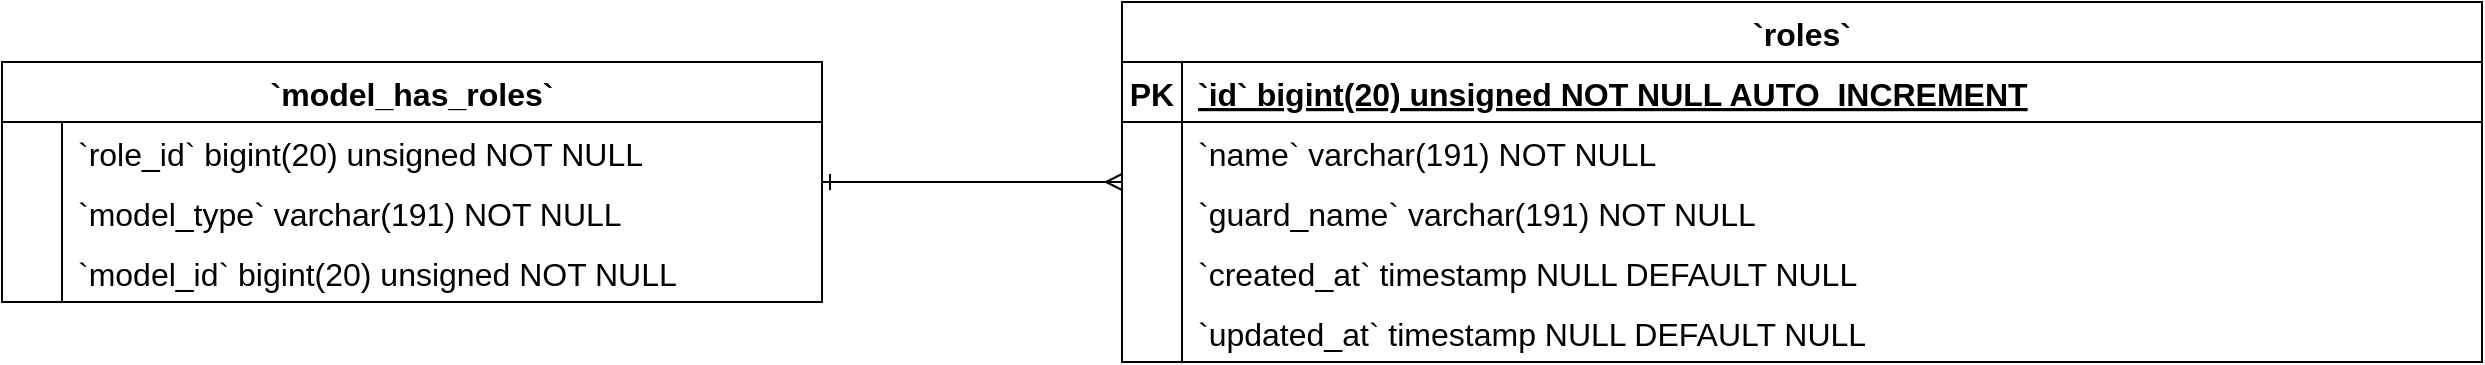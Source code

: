 <mxfile version="24.3.1" type="github">
  <diagram name="Page-1" id="95cCnDMmfdy28j067dJy">
    <mxGraphModel dx="1362" dy="266" grid="1" gridSize="10" guides="1" tooltips="1" connect="1" arrows="1" fold="1" page="1" pageScale="1" pageWidth="850" pageHeight="1100" math="0" shadow="0">
      <root>
        <mxCell id="0" />
        <mxCell id="1" parent="0" />
        <mxCell id="4dZT9mw-KlEHHDTTk7k8-1" value="`roles`" style="shape=table;startSize=30;container=1;collapsible=1;childLayout=tableLayout;fixedRows=1;rowLines=0;fontStyle=1;align=center;resizeLast=1;fontSize=16;" parent="1" vertex="1">
          <mxGeometry x="70" y="110" width="680" height="180" as="geometry" />
        </mxCell>
        <mxCell id="4dZT9mw-KlEHHDTTk7k8-2" value="" style="shape=tableRow;horizontal=0;startSize=0;swimlaneHead=0;swimlaneBody=0;fillColor=none;collapsible=0;dropTarget=0;points=[[0,0.5],[1,0.5]];portConstraint=eastwest;strokeColor=inherit;top=0;left=0;right=0;bottom=1;fontSize=16;" parent="4dZT9mw-KlEHHDTTk7k8-1" vertex="1">
          <mxGeometry y="30" width="680" height="30" as="geometry" />
        </mxCell>
        <mxCell id="4dZT9mw-KlEHHDTTk7k8-3" value="PK" style="shape=partialRectangle;overflow=hidden;connectable=0;fillColor=none;strokeColor=inherit;top=0;left=0;bottom=0;right=0;fontStyle=1;fontSize=16;" parent="4dZT9mw-KlEHHDTTk7k8-2" vertex="1">
          <mxGeometry width="30" height="30" as="geometry">
            <mxRectangle width="30" height="30" as="alternateBounds" />
          </mxGeometry>
        </mxCell>
        <mxCell id="4dZT9mw-KlEHHDTTk7k8-4" value="`id` bigint(20) unsigned NOT NULL AUTO_INCREMENT" style="shape=partialRectangle;overflow=hidden;connectable=0;fillColor=none;align=left;strokeColor=inherit;top=0;left=0;bottom=0;right=0;spacingLeft=6;fontStyle=5;fontSize=16;" parent="4dZT9mw-KlEHHDTTk7k8-2" vertex="1">
          <mxGeometry x="30" width="650" height="30" as="geometry">
            <mxRectangle width="650" height="30" as="alternateBounds" />
          </mxGeometry>
        </mxCell>
        <mxCell id="4dZT9mw-KlEHHDTTk7k8-5" value="" style="shape=tableRow;horizontal=0;startSize=0;swimlaneHead=0;swimlaneBody=0;fillColor=none;collapsible=0;dropTarget=0;points=[[0,0.5],[1,0.5]];portConstraint=eastwest;strokeColor=inherit;top=0;left=0;right=0;bottom=0;fontSize=16;" parent="4dZT9mw-KlEHHDTTk7k8-1" vertex="1">
          <mxGeometry y="60" width="680" height="30" as="geometry" />
        </mxCell>
        <mxCell id="4dZT9mw-KlEHHDTTk7k8-6" value="" style="shape=partialRectangle;overflow=hidden;connectable=0;fillColor=none;strokeColor=inherit;top=0;left=0;bottom=0;right=0;fontSize=16;" parent="4dZT9mw-KlEHHDTTk7k8-5" vertex="1">
          <mxGeometry width="30" height="30" as="geometry">
            <mxRectangle width="30" height="30" as="alternateBounds" />
          </mxGeometry>
        </mxCell>
        <mxCell id="4dZT9mw-KlEHHDTTk7k8-7" value="`name` varchar(191) NOT NULL" style="shape=partialRectangle;overflow=hidden;connectable=0;fillColor=none;align=left;strokeColor=inherit;top=0;left=0;bottom=0;right=0;spacingLeft=6;fontSize=16;" parent="4dZT9mw-KlEHHDTTk7k8-5" vertex="1">
          <mxGeometry x="30" width="650" height="30" as="geometry">
            <mxRectangle width="650" height="30" as="alternateBounds" />
          </mxGeometry>
        </mxCell>
        <mxCell id="4dZT9mw-KlEHHDTTk7k8-8" value="" style="shape=tableRow;horizontal=0;startSize=0;swimlaneHead=0;swimlaneBody=0;fillColor=none;collapsible=0;dropTarget=0;points=[[0,0.5],[1,0.5]];portConstraint=eastwest;strokeColor=inherit;top=0;left=0;right=0;bottom=0;fontSize=16;" parent="4dZT9mw-KlEHHDTTk7k8-1" vertex="1">
          <mxGeometry y="90" width="680" height="30" as="geometry" />
        </mxCell>
        <mxCell id="4dZT9mw-KlEHHDTTk7k8-9" value="" style="shape=partialRectangle;overflow=hidden;connectable=0;fillColor=none;strokeColor=inherit;top=0;left=0;bottom=0;right=0;fontSize=16;" parent="4dZT9mw-KlEHHDTTk7k8-8" vertex="1">
          <mxGeometry width="30" height="30" as="geometry">
            <mxRectangle width="30" height="30" as="alternateBounds" />
          </mxGeometry>
        </mxCell>
        <mxCell id="4dZT9mw-KlEHHDTTk7k8-10" value="`guard_name` varchar(191) NOT NULL" style="shape=partialRectangle;overflow=hidden;connectable=0;fillColor=none;align=left;strokeColor=inherit;top=0;left=0;bottom=0;right=0;spacingLeft=6;fontSize=16;" parent="4dZT9mw-KlEHHDTTk7k8-8" vertex="1">
          <mxGeometry x="30" width="650" height="30" as="geometry">
            <mxRectangle width="650" height="30" as="alternateBounds" />
          </mxGeometry>
        </mxCell>
        <mxCell id="4dZT9mw-KlEHHDTTk7k8-11" value="" style="shape=tableRow;horizontal=0;startSize=0;swimlaneHead=0;swimlaneBody=0;fillColor=none;collapsible=0;dropTarget=0;points=[[0,0.5],[1,0.5]];portConstraint=eastwest;strokeColor=inherit;top=0;left=0;right=0;bottom=0;fontSize=16;" parent="4dZT9mw-KlEHHDTTk7k8-1" vertex="1">
          <mxGeometry y="120" width="680" height="30" as="geometry" />
        </mxCell>
        <mxCell id="4dZT9mw-KlEHHDTTk7k8-12" value="" style="shape=partialRectangle;overflow=hidden;connectable=0;fillColor=none;strokeColor=inherit;top=0;left=0;bottom=0;right=0;fontSize=16;" parent="4dZT9mw-KlEHHDTTk7k8-11" vertex="1">
          <mxGeometry width="30" height="30" as="geometry">
            <mxRectangle width="30" height="30" as="alternateBounds" />
          </mxGeometry>
        </mxCell>
        <mxCell id="4dZT9mw-KlEHHDTTk7k8-13" value="`created_at` timestamp NULL DEFAULT NULL" style="shape=partialRectangle;overflow=hidden;connectable=0;fillColor=none;align=left;strokeColor=inherit;top=0;left=0;bottom=0;right=0;spacingLeft=6;fontSize=16;" parent="4dZT9mw-KlEHHDTTk7k8-11" vertex="1">
          <mxGeometry x="30" width="650" height="30" as="geometry">
            <mxRectangle width="650" height="30" as="alternateBounds" />
          </mxGeometry>
        </mxCell>
        <mxCell id="4dZT9mw-KlEHHDTTk7k8-14" value="" style="shape=tableRow;horizontal=0;startSize=0;swimlaneHead=0;swimlaneBody=0;fillColor=none;collapsible=0;dropTarget=0;points=[[0,0.5],[1,0.5]];portConstraint=eastwest;strokeColor=inherit;top=0;left=0;right=0;bottom=0;fontSize=16;" parent="4dZT9mw-KlEHHDTTk7k8-1" vertex="1">
          <mxGeometry y="150" width="680" height="30" as="geometry" />
        </mxCell>
        <mxCell id="4dZT9mw-KlEHHDTTk7k8-15" value="" style="shape=partialRectangle;overflow=hidden;connectable=0;fillColor=none;strokeColor=inherit;top=0;left=0;bottom=0;right=0;fontSize=16;" parent="4dZT9mw-KlEHHDTTk7k8-14" vertex="1">
          <mxGeometry width="30" height="30" as="geometry">
            <mxRectangle width="30" height="30" as="alternateBounds" />
          </mxGeometry>
        </mxCell>
        <mxCell id="4dZT9mw-KlEHHDTTk7k8-16" value="`updated_at` timestamp NULL DEFAULT NULL" style="shape=partialRectangle;overflow=hidden;connectable=0;fillColor=none;align=left;strokeColor=inherit;top=0;left=0;bottom=0;right=0;spacingLeft=6;fontSize=16;" parent="4dZT9mw-KlEHHDTTk7k8-14" vertex="1">
          <mxGeometry x="30" width="650" height="30" as="geometry">
            <mxRectangle width="650" height="30" as="alternateBounds" />
          </mxGeometry>
        </mxCell>
        <mxCell id="4dZT9mw-KlEHHDTTk7k8-20" value="`model_has_roles`" style="shape=table;startSize=30;container=1;collapsible=1;childLayout=tableLayout;fixedRows=1;rowLines=0;fontStyle=1;align=center;resizeLast=1;fontSize=16;" parent="1" vertex="1">
          <mxGeometry x="-490" y="140" width="410" height="120" as="geometry" />
        </mxCell>
        <mxCell id="4dZT9mw-KlEHHDTTk7k8-21" value="" style="shape=tableRow;horizontal=0;startSize=0;swimlaneHead=0;swimlaneBody=0;fillColor=none;collapsible=0;dropTarget=0;points=[[0,0.5],[1,0.5]];portConstraint=eastwest;strokeColor=inherit;top=0;left=0;right=0;bottom=0;fontSize=16;" parent="4dZT9mw-KlEHHDTTk7k8-20" vertex="1">
          <mxGeometry y="30" width="410" height="30" as="geometry" />
        </mxCell>
        <mxCell id="4dZT9mw-KlEHHDTTk7k8-22" value="" style="shape=partialRectangle;overflow=hidden;connectable=0;fillColor=none;strokeColor=inherit;top=0;left=0;bottom=0;right=0;fontSize=16;" parent="4dZT9mw-KlEHHDTTk7k8-21" vertex="1">
          <mxGeometry width="30" height="30" as="geometry">
            <mxRectangle width="30" height="30" as="alternateBounds" />
          </mxGeometry>
        </mxCell>
        <mxCell id="4dZT9mw-KlEHHDTTk7k8-23" value="`role_id` bigint(20) unsigned NOT NULL" style="shape=partialRectangle;overflow=hidden;connectable=0;fillColor=none;align=left;strokeColor=inherit;top=0;left=0;bottom=0;right=0;spacingLeft=6;fontSize=16;" parent="4dZT9mw-KlEHHDTTk7k8-21" vertex="1">
          <mxGeometry x="30" width="380" height="30" as="geometry">
            <mxRectangle width="380" height="30" as="alternateBounds" />
          </mxGeometry>
        </mxCell>
        <mxCell id="4dZT9mw-KlEHHDTTk7k8-24" value="" style="shape=tableRow;horizontal=0;startSize=0;swimlaneHead=0;swimlaneBody=0;fillColor=none;collapsible=0;dropTarget=0;points=[[0,0.5],[1,0.5]];portConstraint=eastwest;strokeColor=inherit;top=0;left=0;right=0;bottom=0;fontSize=16;" parent="4dZT9mw-KlEHHDTTk7k8-20" vertex="1">
          <mxGeometry y="60" width="410" height="30" as="geometry" />
        </mxCell>
        <mxCell id="4dZT9mw-KlEHHDTTk7k8-25" value="" style="shape=partialRectangle;overflow=hidden;connectable=0;fillColor=none;strokeColor=inherit;top=0;left=0;bottom=0;right=0;fontSize=16;" parent="4dZT9mw-KlEHHDTTk7k8-24" vertex="1">
          <mxGeometry width="30" height="30" as="geometry">
            <mxRectangle width="30" height="30" as="alternateBounds" />
          </mxGeometry>
        </mxCell>
        <mxCell id="4dZT9mw-KlEHHDTTk7k8-26" value="`model_type` varchar(191) NOT NULL" style="shape=partialRectangle;overflow=hidden;connectable=0;fillColor=none;align=left;strokeColor=inherit;top=0;left=0;bottom=0;right=0;spacingLeft=6;fontSize=16;" parent="4dZT9mw-KlEHHDTTk7k8-24" vertex="1">
          <mxGeometry x="30" width="380" height="30" as="geometry">
            <mxRectangle width="380" height="30" as="alternateBounds" />
          </mxGeometry>
        </mxCell>
        <mxCell id="4dZT9mw-KlEHHDTTk7k8-27" value="" style="shape=tableRow;horizontal=0;startSize=0;swimlaneHead=0;swimlaneBody=0;fillColor=none;collapsible=0;dropTarget=0;points=[[0,0.5],[1,0.5]];portConstraint=eastwest;strokeColor=inherit;top=0;left=0;right=0;bottom=0;fontSize=16;" parent="4dZT9mw-KlEHHDTTk7k8-20" vertex="1">
          <mxGeometry y="90" width="410" height="30" as="geometry" />
        </mxCell>
        <mxCell id="4dZT9mw-KlEHHDTTk7k8-28" value="" style="shape=partialRectangle;overflow=hidden;connectable=0;fillColor=none;strokeColor=inherit;top=0;left=0;bottom=0;right=0;fontSize=16;" parent="4dZT9mw-KlEHHDTTk7k8-27" vertex="1">
          <mxGeometry width="30" height="30" as="geometry">
            <mxRectangle width="30" height="30" as="alternateBounds" />
          </mxGeometry>
        </mxCell>
        <mxCell id="4dZT9mw-KlEHHDTTk7k8-29" value="`model_id` bigint(20) unsigned NOT NULL" style="shape=partialRectangle;overflow=hidden;connectable=0;fillColor=none;align=left;strokeColor=inherit;top=0;left=0;bottom=0;right=0;spacingLeft=6;fontSize=16;" parent="4dZT9mw-KlEHHDTTk7k8-27" vertex="1">
          <mxGeometry x="30" width="380" height="30" as="geometry">
            <mxRectangle width="380" height="30" as="alternateBounds" />
          </mxGeometry>
        </mxCell>
        <mxCell id="4dZT9mw-KlEHHDTTk7k8-36" value="" style="edgeStyle=entityRelationEdgeStyle;fontSize=12;html=1;endArrow=ERmany;rounded=0;endFill=0;startArrow=ERone;startFill=0;" parent="1" edge="1">
          <mxGeometry width="100" height="100" relative="1" as="geometry">
            <mxPoint x="-80" y="200" as="sourcePoint" />
            <mxPoint x="70" y="200" as="targetPoint" />
            <Array as="points">
              <mxPoint x="-259" y="190" />
            </Array>
          </mxGeometry>
        </mxCell>
      </root>
    </mxGraphModel>
  </diagram>
</mxfile>
